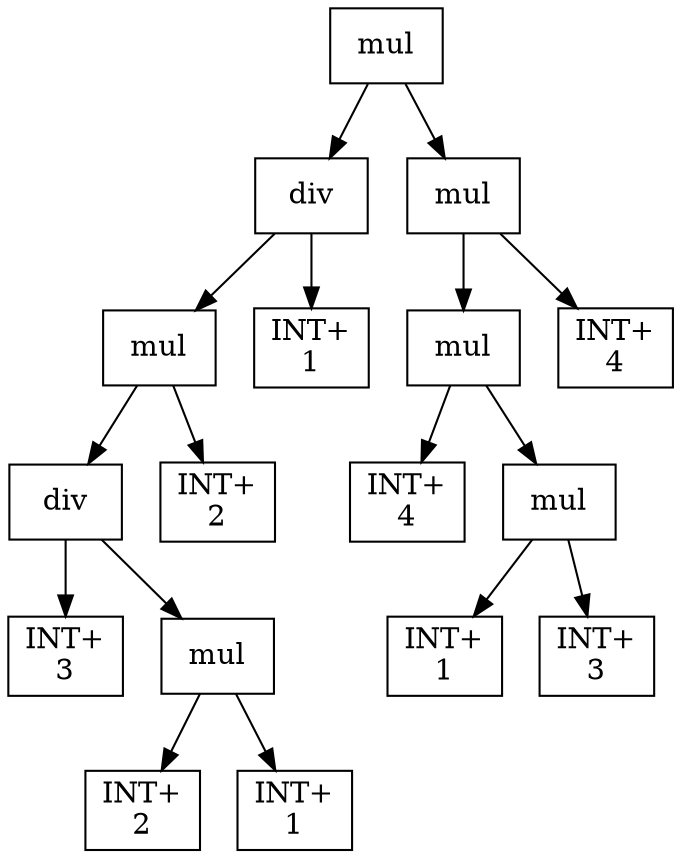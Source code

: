 digraph expr {
  node [shape=box];
  n1 [label="mul"];
  n2 [label="div"];
  n3 [label="mul"];
  n4 [label="div"];
  n5 [label="INT+\n3"];
  n6 [label="mul"];
  n7 [label="INT+\n2"];
  n8 [label="INT+\n1"];
  n6 -> n7;
  n6 -> n8;
  n4 -> n5;
  n4 -> n6;
  n9 [label="INT+\n2"];
  n3 -> n4;
  n3 -> n9;
  n10 [label="INT+\n1"];
  n2 -> n3;
  n2 -> n10;
  n11 [label="mul"];
  n12 [label="mul"];
  n13 [label="INT+\n4"];
  n14 [label="mul"];
  n15 [label="INT+\n1"];
  n16 [label="INT+\n3"];
  n14 -> n15;
  n14 -> n16;
  n12 -> n13;
  n12 -> n14;
  n17 [label="INT+\n4"];
  n11 -> n12;
  n11 -> n17;
  n1 -> n2;
  n1 -> n11;
}